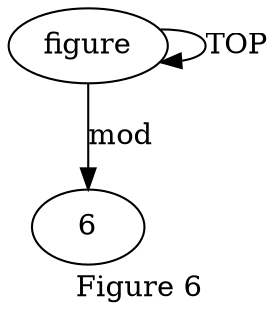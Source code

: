 digraph  {
	graph [label="Figure 6"];
	node [label="\N"];
	a0	 [color=black,
		gold_ind=0,
		gold_label=figure,
		label=figure,
		test_ind=0,
		test_label=figure];
	a0 -> a0 [key=0,
	color=black,
	gold_label=TOP,
	label=TOP,
	test_label=TOP];
"a0 6" [color=black,
	gold_ind=-1,
	gold_label=6,
	label=6,
	test_ind=-1,
	test_label=6];
a0 -> "a0 6" [key=0,
color=black,
gold_label=mod,
label=mod,
test_label=mod];
}
